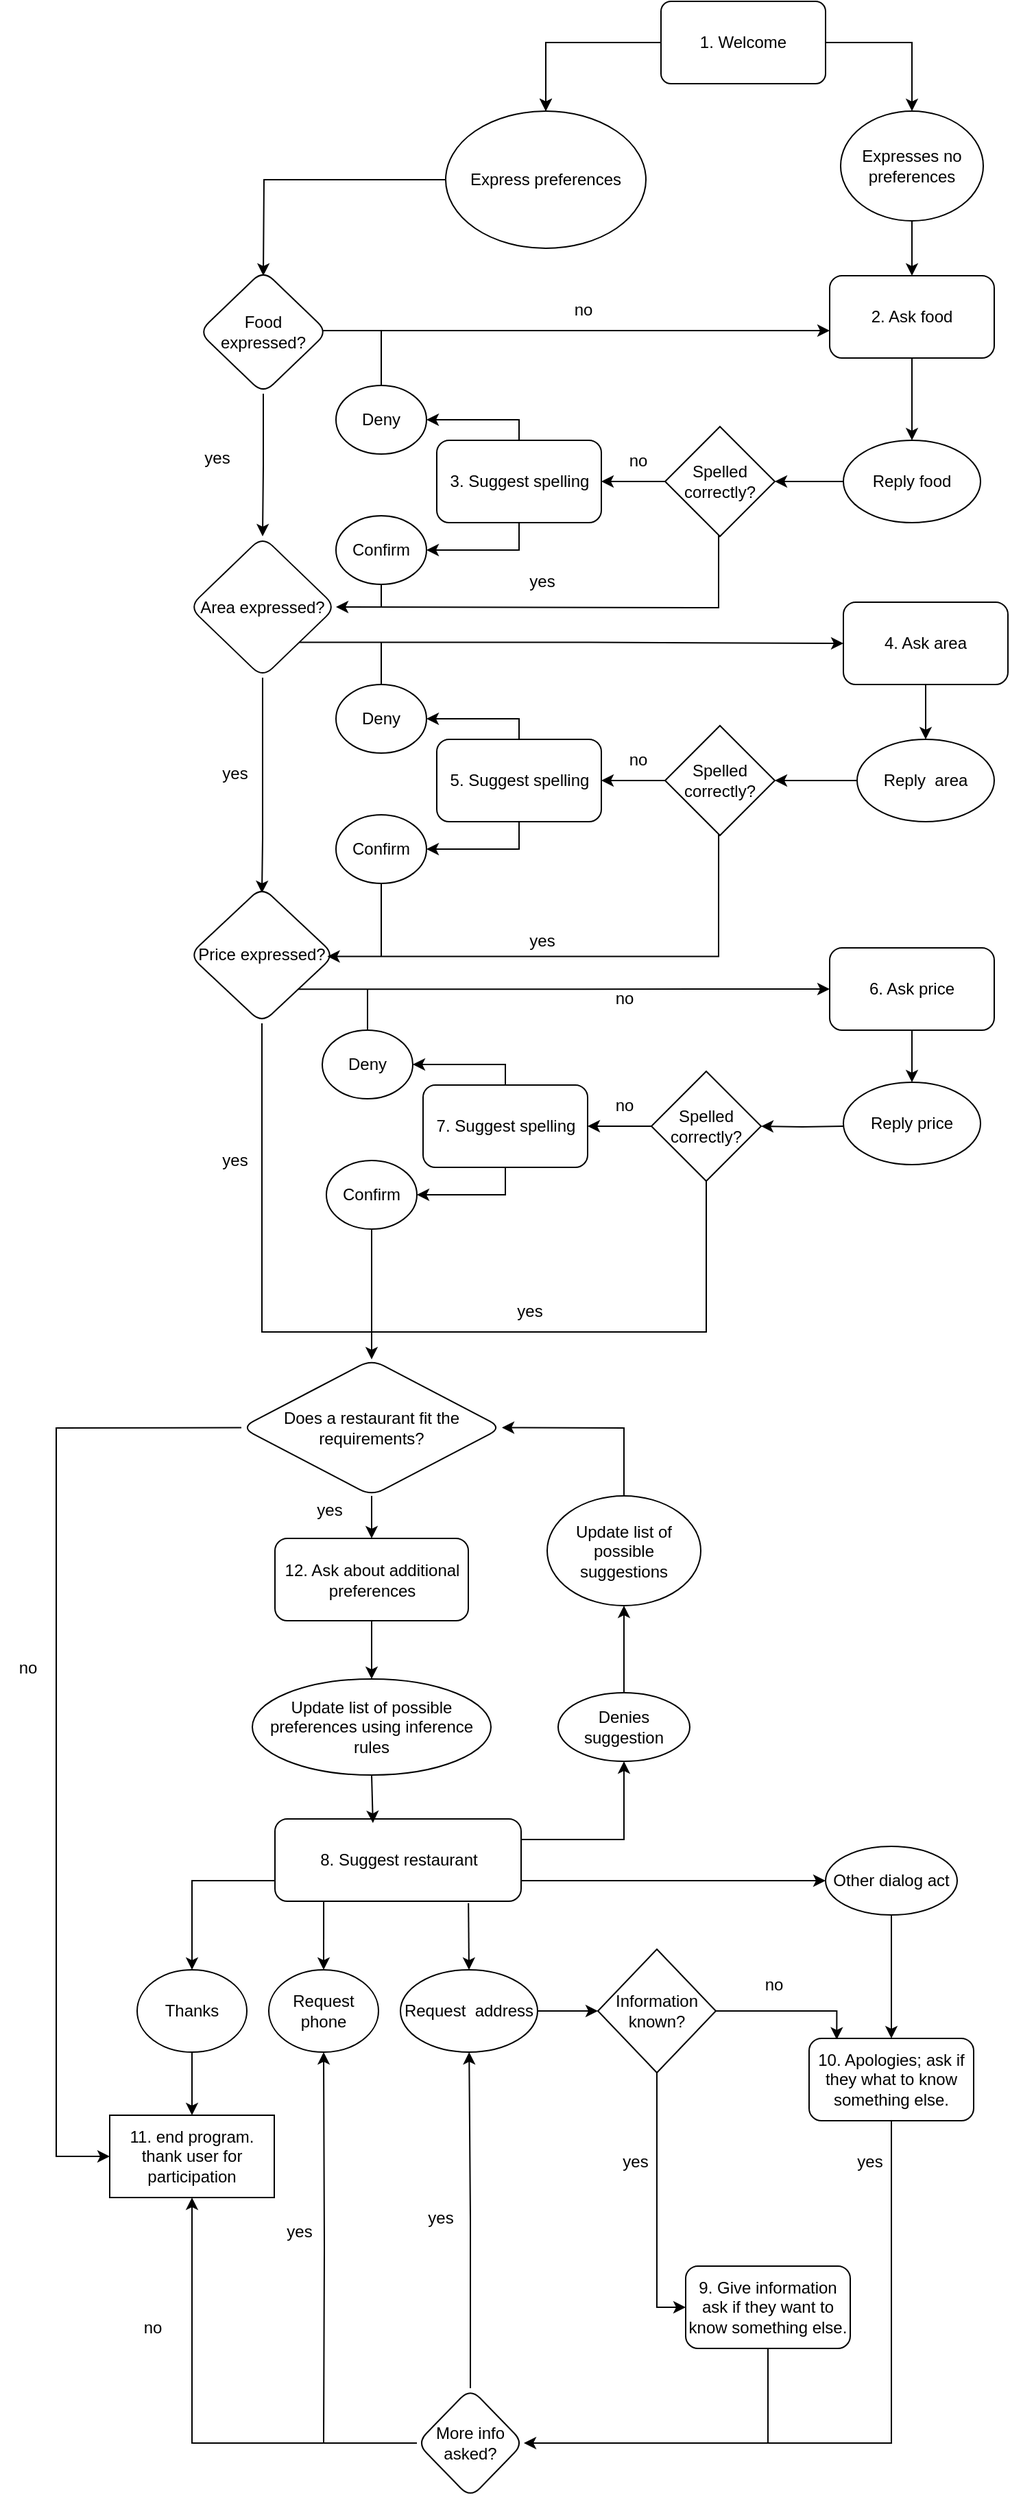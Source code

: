 <mxfile version="21.8.1" type="device">
  <diagram name="Pagina-1" id="opsYDkwGyhG0ZiY4xurV">
    <mxGraphModel dx="1969" dy="2089" grid="1" gridSize="10" guides="1" tooltips="1" connect="1" arrows="1" fold="1" page="1" pageScale="1" pageWidth="827" pageHeight="1169" math="0" shadow="0">
      <root>
        <mxCell id="0" />
        <mxCell id="1" parent="0" />
        <mxCell id="xywXRpfewnDEHFDwTRsP-21" value="" style="endArrow=none;html=1;rounded=0;exitX=0.5;exitY=1;exitDx=0;exitDy=0;" parent="1" edge="1">
          <mxGeometry width="50" height="50" relative="1" as="geometry">
            <mxPoint x="828" y="109" as="sourcePoint" />
            <mxPoint x="828" y="166" as="targetPoint" />
          </mxGeometry>
        </mxCell>
        <mxCell id="wEoxP2lr9VhXcSe8FNW--11" value="" style="edgeStyle=orthogonalEdgeStyle;rounded=0;orthogonalLoop=1;jettySize=auto;html=1;" parent="1" source="wEoxP2lr9VhXcSe8FNW--1" target="wEoxP2lr9VhXcSe8FNW--10" edge="1">
          <mxGeometry relative="1" as="geometry" />
        </mxCell>
        <mxCell id="wEoxP2lr9VhXcSe8FNW--21" value="" style="edgeStyle=orthogonalEdgeStyle;rounded=0;orthogonalLoop=1;jettySize=auto;html=1;" parent="1" source="wEoxP2lr9VhXcSe8FNW--1" target="wEoxP2lr9VhXcSe8FNW--10" edge="1">
          <mxGeometry relative="1" as="geometry" />
        </mxCell>
        <mxCell id="wEoxP2lr9VhXcSe8FNW--23" value="" style="edgeStyle=orthogonalEdgeStyle;rounded=0;orthogonalLoop=1;jettySize=auto;html=1;" parent="1" source="wEoxP2lr9VhXcSe8FNW--1" target="wEoxP2lr9VhXcSe8FNW--22" edge="1">
          <mxGeometry relative="1" as="geometry" />
        </mxCell>
        <mxCell id="wEoxP2lr9VhXcSe8FNW--1" value="1. Welcome" style="rounded=1;whiteSpace=wrap;html=1;arcSize=12;" parent="1" vertex="1">
          <mxGeometry x="1032" y="-530" width="120" height="60" as="geometry" />
        </mxCell>
        <mxCell id="wEoxP2lr9VhXcSe8FNW--20" value="" style="edgeStyle=orthogonalEdgeStyle;rounded=0;orthogonalLoop=1;jettySize=auto;html=1;" parent="1" source="wEoxP2lr9VhXcSe8FNW--10" edge="1">
          <mxGeometry relative="1" as="geometry">
            <mxPoint x="742" y="-330" as="targetPoint" />
          </mxGeometry>
        </mxCell>
        <mxCell id="wEoxP2lr9VhXcSe8FNW--10" value="&lt;div&gt;Express preferences&lt;/div&gt;" style="ellipse;whiteSpace=wrap;html=1;rounded=1;" parent="1" vertex="1">
          <mxGeometry x="875" y="-450" width="146" height="100" as="geometry" />
        </mxCell>
        <mxCell id="wEoxP2lr9VhXcSe8FNW--31" style="edgeStyle=orthogonalEdgeStyle;rounded=0;orthogonalLoop=1;jettySize=auto;html=1;exitX=0.956;exitY=0.516;exitDx=0;exitDy=0;exitPerimeter=0;" parent="1" source="wEoxP2lr9VhXcSe8FNW--19" target="wEoxP2lr9VhXcSe8FNW--29" edge="1">
          <mxGeometry relative="1" as="geometry">
            <Array as="points">
              <mxPoint x="785" y="-290" />
            </Array>
          </mxGeometry>
        </mxCell>
        <mxCell id="wEoxP2lr9VhXcSe8FNW--33" value="" style="edgeStyle=orthogonalEdgeStyle;rounded=0;orthogonalLoop=1;jettySize=auto;html=1;" parent="1" source="wEoxP2lr9VhXcSe8FNW--19" target="wEoxP2lr9VhXcSe8FNW--32" edge="1">
          <mxGeometry relative="1" as="geometry" />
        </mxCell>
        <mxCell id="wEoxP2lr9VhXcSe8FNW--19" value="Food expressed?" style="rhombus;whiteSpace=wrap;html=1;rounded=1;" parent="1" vertex="1">
          <mxGeometry x="695" y="-334" width="94" height="90" as="geometry" />
        </mxCell>
        <mxCell id="wEoxP2lr9VhXcSe8FNW--30" value="" style="edgeStyle=orthogonalEdgeStyle;rounded=0;orthogonalLoop=1;jettySize=auto;html=1;" parent="1" source="wEoxP2lr9VhXcSe8FNW--22" target="wEoxP2lr9VhXcSe8FNW--29" edge="1">
          <mxGeometry relative="1" as="geometry" />
        </mxCell>
        <mxCell id="wEoxP2lr9VhXcSe8FNW--22" value="Expresses no preferences" style="ellipse;whiteSpace=wrap;html=1;rounded=1;" parent="1" vertex="1">
          <mxGeometry x="1163" y="-450" width="104" height="80" as="geometry" />
        </mxCell>
        <mxCell id="wEoxP2lr9VhXcSe8FNW--26" value="no" style="text;html=1;align=center;verticalAlign=middle;resizable=0;points=[];autosize=1;strokeColor=none;fillColor=none;" parent="1" vertex="1">
          <mxGeometry x="955" y="-320" width="40" height="30" as="geometry" />
        </mxCell>
        <mxCell id="wEoxP2lr9VhXcSe8FNW--37" style="edgeStyle=orthogonalEdgeStyle;rounded=0;orthogonalLoop=1;jettySize=auto;html=1;entryX=0.5;entryY=0;entryDx=0;entryDy=0;" parent="1" source="wEoxP2lr9VhXcSe8FNW--29" target="wEoxP2lr9VhXcSe8FNW--48" edge="1">
          <mxGeometry relative="1" as="geometry" />
        </mxCell>
        <mxCell id="wEoxP2lr9VhXcSe8FNW--29" value="2. Ask food" style="whiteSpace=wrap;html=1;rounded=1;" parent="1" vertex="1">
          <mxGeometry x="1155" y="-330" width="120" height="60" as="geometry" />
        </mxCell>
        <mxCell id="wEoxP2lr9VhXcSe8FNW--32" value="Area expressed?" style="rhombus;whiteSpace=wrap;html=1;rounded=1;" parent="1" vertex="1">
          <mxGeometry x="688" y="-140" width="107" height="103" as="geometry" />
        </mxCell>
        <mxCell id="wEoxP2lr9VhXcSe8FNW--46" value="no" style="text;html=1;align=center;verticalAlign=middle;resizable=0;points=[];autosize=1;strokeColor=none;fillColor=none;" parent="1" vertex="1">
          <mxGeometry x="995" y="-210" width="40" height="30" as="geometry" />
        </mxCell>
        <mxCell id="wEoxP2lr9VhXcSe8FNW--63" style="edgeStyle=orthogonalEdgeStyle;rounded=0;orthogonalLoop=1;jettySize=auto;html=1;exitX=0;exitY=0.5;exitDx=0;exitDy=0;entryX=1;entryY=0.5;entryDx=0;entryDy=0;" parent="1" source="wEoxP2lr9VhXcSe8FNW--48" target="wEoxP2lr9VhXcSe8FNW--53" edge="1">
          <mxGeometry relative="1" as="geometry" />
        </mxCell>
        <mxCell id="wEoxP2lr9VhXcSe8FNW--48" value="Reply food" style="ellipse;whiteSpace=wrap;html=1;" parent="1" vertex="1">
          <mxGeometry x="1165" y="-210" width="100" height="60" as="geometry" />
        </mxCell>
        <mxCell id="wEoxP2lr9VhXcSe8FNW--65" style="edgeStyle=orthogonalEdgeStyle;rounded=0;orthogonalLoop=1;jettySize=auto;html=1;exitX=0;exitY=0.5;exitDx=0;exitDy=0;entryX=1;entryY=0.5;entryDx=0;entryDy=0;" parent="1" source="wEoxP2lr9VhXcSe8FNW--53" target="wEoxP2lr9VhXcSe8FNW--57" edge="1">
          <mxGeometry relative="1" as="geometry" />
        </mxCell>
        <mxCell id="wEoxP2lr9VhXcSe8FNW--71" style="edgeStyle=orthogonalEdgeStyle;rounded=0;orthogonalLoop=1;jettySize=auto;html=1;entryX=1;entryY=0.5;entryDx=0;entryDy=0;exitX=0.488;exitY=0.939;exitDx=0;exitDy=0;exitPerimeter=0;" parent="1" source="wEoxP2lr9VhXcSe8FNW--53" target="wEoxP2lr9VhXcSe8FNW--32" edge="1">
          <mxGeometry relative="1" as="geometry">
            <Array as="points">
              <mxPoint x="1074" y="-88" />
              <mxPoint x="1055" y="-88" />
            </Array>
          </mxGeometry>
        </mxCell>
        <mxCell id="wEoxP2lr9VhXcSe8FNW--53" value="Spelled correctly?" style="rhombus;whiteSpace=wrap;html=1;" parent="1" vertex="1">
          <mxGeometry x="1035" y="-220" width="80" height="80" as="geometry" />
        </mxCell>
        <mxCell id="wEoxP2lr9VhXcSe8FNW--57" value="3. Suggest spelling" style="rounded=1;whiteSpace=wrap;html=1;" parent="1" vertex="1">
          <mxGeometry x="868.5" y="-210" width="120" height="60" as="geometry" />
        </mxCell>
        <mxCell id="wEoxP2lr9VhXcSe8FNW--59" value="Confirm" style="ellipse;whiteSpace=wrap;html=1;" parent="1" vertex="1">
          <mxGeometry x="795" y="-155" width="66" height="50" as="geometry" />
        </mxCell>
        <mxCell id="wEoxP2lr9VhXcSe8FNW--60" value="Deny" style="ellipse;whiteSpace=wrap;html=1;" parent="1" vertex="1">
          <mxGeometry x="795" y="-250" width="66" height="50" as="geometry" />
        </mxCell>
        <mxCell id="wEoxP2lr9VhXcSe8FNW--72" value="yes" style="text;html=1;align=center;verticalAlign=middle;resizable=0;points=[];autosize=1;strokeColor=none;fillColor=none;" parent="1" vertex="1">
          <mxGeometry x="925" y="-122" width="40" height="30" as="geometry" />
        </mxCell>
        <mxCell id="wEoxP2lr9VhXcSe8FNW--75" style="edgeStyle=orthogonalEdgeStyle;rounded=0;orthogonalLoop=1;jettySize=auto;html=1;exitX=1;exitY=1;exitDx=0;exitDy=0;" parent="1" source="wEoxP2lr9VhXcSe8FNW--32" target="wEoxP2lr9VhXcSe8FNW--80" edge="1">
          <mxGeometry relative="1" as="geometry">
            <mxPoint x="825" y="-62" as="sourcePoint" />
          </mxGeometry>
        </mxCell>
        <mxCell id="wEoxP2lr9VhXcSe8FNW--76" value="" style="edgeStyle=orthogonalEdgeStyle;rounded=0;orthogonalLoop=1;jettySize=auto;html=1;exitX=0.5;exitY=1;exitDx=0;exitDy=0;" parent="1" source="wEoxP2lr9VhXcSe8FNW--32" edge="1">
          <mxGeometry relative="1" as="geometry">
            <mxPoint x="741" y="120" as="targetPoint" />
            <mxPoint x="785.067" y="-22.067" as="sourcePoint" />
            <Array as="points">
              <mxPoint x="741" y="80" />
              <mxPoint x="741" y="120" />
            </Array>
          </mxGeometry>
        </mxCell>
        <mxCell id="xywXRpfewnDEHFDwTRsP-23" style="edgeStyle=orthogonalEdgeStyle;rounded=0;orthogonalLoop=1;jettySize=auto;html=1;exitX=0.5;exitY=1;exitDx=0;exitDy=0;entryX=0.5;entryY=0;entryDx=0;entryDy=0;" parent="1" source="wEoxP2lr9VhXcSe8FNW--80" target="xywXRpfewnDEHFDwTRsP-11" edge="1">
          <mxGeometry relative="1" as="geometry" />
        </mxCell>
        <mxCell id="wEoxP2lr9VhXcSe8FNW--80" value="4. Ask area" style="whiteSpace=wrap;html=1;rounded=1;" parent="1" vertex="1">
          <mxGeometry x="1165" y="-92" width="120" height="60" as="geometry" />
        </mxCell>
        <mxCell id="wEoxP2lr9VhXcSe8FNW--94" value="yes" style="text;html=1;align=center;verticalAlign=middle;resizable=0;points=[];autosize=1;strokeColor=none;fillColor=none;" parent="1" vertex="1">
          <mxGeometry x="925" y="140" width="40" height="30" as="geometry" />
        </mxCell>
        <mxCell id="wEoxP2lr9VhXcSe8FNW--135" style="edgeStyle=orthogonalEdgeStyle;rounded=0;orthogonalLoop=1;jettySize=auto;html=1;exitX=1;exitY=1;exitDx=0;exitDy=0;" parent="1" source="wEoxP2lr9VhXcSe8FNW--117" target="wEoxP2lr9VhXcSe8FNW--120" edge="1">
          <mxGeometry relative="1" as="geometry" />
        </mxCell>
        <mxCell id="wEoxP2lr9VhXcSe8FNW--117" value="Price expressed?" style="rhombus;whiteSpace=wrap;html=1;rounded=1;" parent="1" vertex="1">
          <mxGeometry x="688" y="115.5" width="106" height="99.5" as="geometry" />
        </mxCell>
        <mxCell id="wEoxP2lr9VhXcSe8FNW--119" style="edgeStyle=orthogonalEdgeStyle;rounded=0;orthogonalLoop=1;jettySize=auto;html=1;entryX=0.5;entryY=0;entryDx=0;entryDy=0;" parent="1" source="wEoxP2lr9VhXcSe8FNW--120" target="wEoxP2lr9VhXcSe8FNW--123" edge="1">
          <mxGeometry relative="1" as="geometry" />
        </mxCell>
        <mxCell id="wEoxP2lr9VhXcSe8FNW--120" value="6. Ask price" style="whiteSpace=wrap;html=1;rounded=1;" parent="1" vertex="1">
          <mxGeometry x="1155" y="160" width="120" height="60" as="geometry" />
        </mxCell>
        <mxCell id="wEoxP2lr9VhXcSe8FNW--123" value="Reply price" style="ellipse;whiteSpace=wrap;html=1;" parent="1" vertex="1">
          <mxGeometry x="1165" y="258" width="100" height="60" as="geometry" />
        </mxCell>
        <mxCell id="wEoxP2lr9VhXcSe8FNW--136" value="no" style="text;html=1;align=center;verticalAlign=middle;resizable=0;points=[];autosize=1;strokeColor=none;fillColor=none;" parent="1" vertex="1">
          <mxGeometry x="985" y="182" width="40" height="30" as="geometry" />
        </mxCell>
        <mxCell id="wEoxP2lr9VhXcSe8FNW--138" value="yes" style="text;html=1;align=center;verticalAlign=middle;resizable=0;points=[];autosize=1;strokeColor=none;fillColor=none;" parent="1" vertex="1">
          <mxGeometry x="688" y="-212" width="40" height="30" as="geometry" />
        </mxCell>
        <mxCell id="wEoxP2lr9VhXcSe8FNW--139" value="yes" style="text;html=1;align=center;verticalAlign=middle;resizable=0;points=[];autosize=1;strokeColor=none;fillColor=none;" parent="1" vertex="1">
          <mxGeometry x="701" y="18" width="40" height="30" as="geometry" />
        </mxCell>
        <mxCell id="wEoxP2lr9VhXcSe8FNW--140" value="yes" style="text;html=1;align=center;verticalAlign=middle;resizable=0;points=[];autosize=1;strokeColor=none;fillColor=none;" parent="1" vertex="1">
          <mxGeometry x="701" y="300" width="40" height="30" as="geometry" />
        </mxCell>
        <mxCell id="wEoxP2lr9VhXcSe8FNW--144" style="edgeStyle=orthogonalEdgeStyle;rounded=0;orthogonalLoop=1;jettySize=auto;html=1;entryX=0.5;entryY=0;entryDx=0;entryDy=0;exitX=0;exitY=0.75;exitDx=0;exitDy=0;" parent="1" source="wEoxP2lr9VhXcSe8FNW--141" target="wEoxP2lr9VhXcSe8FNW--142" edge="1">
          <mxGeometry relative="1" as="geometry">
            <mxPoint x="756" y="840" as="sourcePoint" />
          </mxGeometry>
        </mxCell>
        <mxCell id="wEoxP2lr9VhXcSe8FNW--141" value="8. Suggest restaurant" style="rounded=1;whiteSpace=wrap;html=1;" parent="1" vertex="1">
          <mxGeometry x="750.5" y="795" width="179.5" height="60" as="geometry" />
        </mxCell>
        <mxCell id="wEoxP2lr9VhXcSe8FNW--148" value="" style="edgeStyle=orthogonalEdgeStyle;rounded=0;orthogonalLoop=1;jettySize=auto;html=1;" parent="1" source="wEoxP2lr9VhXcSe8FNW--142" target="wEoxP2lr9VhXcSe8FNW--147" edge="1">
          <mxGeometry relative="1" as="geometry" />
        </mxCell>
        <mxCell id="wEoxP2lr9VhXcSe8FNW--142" value="&lt;div&gt;Thanks&lt;/div&gt;" style="ellipse;whiteSpace=wrap;html=1;" parent="1" vertex="1">
          <mxGeometry x="650" y="905" width="80" height="60" as="geometry" />
        </mxCell>
        <mxCell id="wEoxP2lr9VhXcSe8FNW--143" value="Request&amp;nbsp; address" style="ellipse;whiteSpace=wrap;html=1;" parent="1" vertex="1">
          <mxGeometry x="842" y="905" width="100" height="60" as="geometry" />
        </mxCell>
        <mxCell id="wEoxP2lr9VhXcSe8FNW--147" value="11. end program. thank user for participation" style="whiteSpace=wrap;html=1;" parent="1" vertex="1">
          <mxGeometry x="630" y="1011" width="120" height="60" as="geometry" />
        </mxCell>
        <mxCell id="wEoxP2lr9VhXcSe8FNW--150" value="Request phone" style="ellipse;whiteSpace=wrap;html=1;" parent="1" vertex="1">
          <mxGeometry x="746" y="905" width="80" height="60" as="geometry" />
        </mxCell>
        <mxCell id="wEoxP2lr9VhXcSe8FNW--168" style="edgeStyle=orthogonalEdgeStyle;rounded=0;orthogonalLoop=1;jettySize=auto;html=1;entryX=0.5;entryY=0;entryDx=0;entryDy=0;exitX=0.5;exitY=1;exitDx=0;exitDy=0;" parent="1" source="wEoxP2lr9VhXcSe8FNW--152" target="wEoxP2lr9VhXcSe8FNW--167" edge="1">
          <mxGeometry relative="1" as="geometry">
            <Array as="points">
              <mxPoint x="1200" y="870" />
            </Array>
          </mxGeometry>
        </mxCell>
        <mxCell id="wEoxP2lr9VhXcSe8FNW--152" value="Other dialog act" style="ellipse;whiteSpace=wrap;html=1;" parent="1" vertex="1">
          <mxGeometry x="1152" y="815" width="96" height="50" as="geometry" />
        </mxCell>
        <mxCell id="wEoxP2lr9VhXcSe8FNW--164" value="" style="edgeStyle=orthogonalEdgeStyle;rounded=0;orthogonalLoop=1;jettySize=auto;html=1;entryX=0.168;entryY=0.014;entryDx=0;entryDy=0;entryPerimeter=0;" parent="1" source="wEoxP2lr9VhXcSe8FNW--159" target="wEoxP2lr9VhXcSe8FNW--167" edge="1">
          <mxGeometry relative="1" as="geometry">
            <mxPoint x="1086" y="1020" as="targetPoint" />
          </mxGeometry>
        </mxCell>
        <mxCell id="wEoxP2lr9VhXcSe8FNW--166" style="edgeStyle=orthogonalEdgeStyle;rounded=0;orthogonalLoop=1;jettySize=auto;html=1;entryX=0;entryY=0.5;entryDx=0;entryDy=0;exitX=0.5;exitY=1;exitDx=0;exitDy=0;" parent="1" source="wEoxP2lr9VhXcSe8FNW--159" target="wEoxP2lr9VhXcSe8FNW--169" edge="1">
          <mxGeometry relative="1" as="geometry">
            <mxPoint x="1186" y="891" as="targetPoint" />
          </mxGeometry>
        </mxCell>
        <mxCell id="wEoxP2lr9VhXcSe8FNW--159" value="Information known?" style="rhombus;whiteSpace=wrap;html=1;" parent="1" vertex="1">
          <mxGeometry x="986" y="890" width="86" height="90" as="geometry" />
        </mxCell>
        <mxCell id="wEoxP2lr9VhXcSe8FNW--162" value="yes" style="text;html=1;align=center;verticalAlign=middle;resizable=0;points=[];autosize=1;strokeColor=none;fillColor=none;" parent="1" vertex="1">
          <mxGeometry x="1163.5" y="1030" width="40" height="30" as="geometry" />
        </mxCell>
        <mxCell id="wEoxP2lr9VhXcSe8FNW--165" value="no" style="text;html=1;align=center;verticalAlign=middle;resizable=0;points=[];autosize=1;strokeColor=none;fillColor=none;" parent="1" vertex="1">
          <mxGeometry x="1093.5" y="901" width="40" height="30" as="geometry" />
        </mxCell>
        <mxCell id="wEoxP2lr9VhXcSe8FNW--167" value="10. Apologies; ask if they what to know something else." style="rounded=1;whiteSpace=wrap;html=1;" parent="1" vertex="1">
          <mxGeometry x="1140" y="955" width="120" height="60" as="geometry" />
        </mxCell>
        <mxCell id="wEoxP2lr9VhXcSe8FNW--169" value="9. Give information&lt;br&gt;ask if they want to know something else." style="rounded=1;whiteSpace=wrap;html=1;" parent="1" vertex="1">
          <mxGeometry x="1050" y="1121" width="120" height="60" as="geometry" />
        </mxCell>
        <mxCell id="wEoxP2lr9VhXcSe8FNW--173" style="edgeStyle=orthogonalEdgeStyle;rounded=0;orthogonalLoop=1;jettySize=auto;html=1;entryX=0.5;entryY=1;entryDx=0;entryDy=0;" parent="1" target="wEoxP2lr9VhXcSe8FNW--150" edge="1">
          <mxGeometry relative="1" as="geometry">
            <mxPoint x="786" y="1250" as="sourcePoint" />
          </mxGeometry>
        </mxCell>
        <mxCell id="wEoxP2lr9VhXcSe8FNW--174" style="edgeStyle=orthogonalEdgeStyle;rounded=0;orthogonalLoop=1;jettySize=auto;html=1;entryX=0.681;entryY=0.984;entryDx=0;entryDy=0;entryPerimeter=0;exitX=0.5;exitY=0;exitDx=0;exitDy=0;" parent="1" source="wEoxP2lr9VhXcSe8FNW--171" edge="1">
          <mxGeometry relative="1" as="geometry">
            <mxPoint x="930" y="1210" as="sourcePoint" />
            <mxPoint x="892.1" y="965" as="targetPoint" />
          </mxGeometry>
        </mxCell>
        <mxCell id="wEoxP2lr9VhXcSe8FNW--177" style="edgeStyle=orthogonalEdgeStyle;rounded=0;orthogonalLoop=1;jettySize=auto;html=1;entryX=0.5;entryY=1;entryDx=0;entryDy=0;exitX=0;exitY=0.5;exitDx=0;exitDy=0;" parent="1" target="wEoxP2lr9VhXcSe8FNW--147" edge="1" source="wEoxP2lr9VhXcSe8FNW--171">
          <mxGeometry relative="1" as="geometry">
            <mxPoint x="873.042" y="1250.043" as="sourcePoint" />
          </mxGeometry>
        </mxCell>
        <mxCell id="wEoxP2lr9VhXcSe8FNW--171" value="More info asked?" style="rhombus;whiteSpace=wrap;html=1;rounded=1;" parent="1" vertex="1">
          <mxGeometry x="854" y="1210" width="78" height="80" as="geometry" />
        </mxCell>
        <mxCell id="wEoxP2lr9VhXcSe8FNW--175" value="yes" style="text;html=1;align=center;verticalAlign=middle;resizable=0;points=[];autosize=1;strokeColor=none;fillColor=none;" parent="1" vertex="1">
          <mxGeometry x="993" y="1030" width="40" height="30" as="geometry" />
        </mxCell>
        <mxCell id="wEoxP2lr9VhXcSe8FNW--176" value="yes" style="text;html=1;align=center;verticalAlign=middle;resizable=0;points=[];autosize=1;strokeColor=none;fillColor=none;" parent="1" vertex="1">
          <mxGeometry x="748" y="1081" width="40" height="30" as="geometry" />
        </mxCell>
        <mxCell id="wEoxP2lr9VhXcSe8FNW--178" value="no" style="text;html=1;align=center;verticalAlign=middle;resizable=0;points=[];autosize=1;strokeColor=none;fillColor=none;" parent="1" vertex="1">
          <mxGeometry x="641" y="1151" width="40" height="30" as="geometry" />
        </mxCell>
        <mxCell id="xywXRpfewnDEHFDwTRsP-3" value="" style="endArrow=classic;html=1;rounded=0;exitX=0.5;exitY=1;exitDx=0;exitDy=0;entryX=1;entryY=0.5;entryDx=0;entryDy=0;" parent="1" source="wEoxP2lr9VhXcSe8FNW--57" target="wEoxP2lr9VhXcSe8FNW--59" edge="1">
          <mxGeometry width="50" height="50" relative="1" as="geometry">
            <mxPoint x="934.5" y="-100" as="sourcePoint" />
            <mxPoint x="984.5" y="-150" as="targetPoint" />
            <Array as="points">
              <mxPoint x="928.5" y="-130" />
            </Array>
          </mxGeometry>
        </mxCell>
        <mxCell id="xywXRpfewnDEHFDwTRsP-5" value="" style="endArrow=classic;html=1;rounded=0;exitX=0.5;exitY=0;exitDx=0;exitDy=0;entryX=1;entryY=0.5;entryDx=0;entryDy=0;" parent="1" source="wEoxP2lr9VhXcSe8FNW--57" target="wEoxP2lr9VhXcSe8FNW--60" edge="1">
          <mxGeometry width="50" height="50" relative="1" as="geometry">
            <mxPoint x="934.5" y="-100" as="sourcePoint" />
            <mxPoint x="984.5" y="-150" as="targetPoint" />
            <Array as="points">
              <mxPoint x="928.5" y="-225" />
            </Array>
          </mxGeometry>
        </mxCell>
        <mxCell id="xywXRpfewnDEHFDwTRsP-6" value="" style="endArrow=none;html=1;rounded=0;exitX=0.5;exitY=1;exitDx=0;exitDy=0;" parent="1" source="wEoxP2lr9VhXcSe8FNW--59" edge="1">
          <mxGeometry width="50" height="50" relative="1" as="geometry">
            <mxPoint x="825" y="-104" as="sourcePoint" />
            <mxPoint x="828" y="-89" as="targetPoint" />
          </mxGeometry>
        </mxCell>
        <mxCell id="xywXRpfewnDEHFDwTRsP-7" value="" style="endArrow=none;html=1;rounded=0;exitX=0.5;exitY=0;exitDx=0;exitDy=0;" parent="1" source="wEoxP2lr9VhXcSe8FNW--60" edge="1">
          <mxGeometry width="50" height="50" relative="1" as="geometry">
            <mxPoint x="921" y="-130" as="sourcePoint" />
            <mxPoint x="828" y="-290" as="targetPoint" />
          </mxGeometry>
        </mxCell>
        <mxCell id="xywXRpfewnDEHFDwTRsP-9" value="no" style="text;html=1;align=center;verticalAlign=middle;resizable=0;points=[];autosize=1;strokeColor=none;fillColor=none;" parent="1" vertex="1">
          <mxGeometry x="995" y="8" width="40" height="30" as="geometry" />
        </mxCell>
        <mxCell id="xywXRpfewnDEHFDwTRsP-10" style="edgeStyle=orthogonalEdgeStyle;rounded=0;orthogonalLoop=1;jettySize=auto;html=1;exitX=0;exitY=0.5;exitDx=0;exitDy=0;entryX=1;entryY=0.5;entryDx=0;entryDy=0;" parent="1" source="xywXRpfewnDEHFDwTRsP-11" target="xywXRpfewnDEHFDwTRsP-14" edge="1">
          <mxGeometry relative="1" as="geometry" />
        </mxCell>
        <mxCell id="xywXRpfewnDEHFDwTRsP-11" value="Reply&amp;nbsp; area" style="ellipse;whiteSpace=wrap;html=1;" parent="1" vertex="1">
          <mxGeometry x="1175" y="8" width="100" height="60" as="geometry" />
        </mxCell>
        <mxCell id="xywXRpfewnDEHFDwTRsP-12" style="edgeStyle=orthogonalEdgeStyle;rounded=0;orthogonalLoop=1;jettySize=auto;html=1;exitX=0;exitY=0.5;exitDx=0;exitDy=0;entryX=1;entryY=0.5;entryDx=0;entryDy=0;" parent="1" source="xywXRpfewnDEHFDwTRsP-14" target="xywXRpfewnDEHFDwTRsP-15" edge="1">
          <mxGeometry relative="1" as="geometry" />
        </mxCell>
        <mxCell id="xywXRpfewnDEHFDwTRsP-13" style="edgeStyle=orthogonalEdgeStyle;rounded=0;orthogonalLoop=1;jettySize=auto;html=1;entryX=0.951;entryY=0.51;entryDx=0;entryDy=0;exitX=0.488;exitY=0.939;exitDx=0;exitDy=0;exitPerimeter=0;entryPerimeter=0;" parent="1" source="xywXRpfewnDEHFDwTRsP-14" target="wEoxP2lr9VhXcSe8FNW--117" edge="1">
          <mxGeometry relative="1" as="geometry">
            <Array as="points">
              <mxPoint x="1074" y="166" />
            </Array>
            <mxPoint x="795" y="130" as="targetPoint" />
          </mxGeometry>
        </mxCell>
        <mxCell id="xywXRpfewnDEHFDwTRsP-14" value="Spelled correctly?" style="rhombus;whiteSpace=wrap;html=1;" parent="1" vertex="1">
          <mxGeometry x="1035" y="-2" width="80" height="80" as="geometry" />
        </mxCell>
        <mxCell id="xywXRpfewnDEHFDwTRsP-15" value="5. Suggest spelling" style="rounded=1;whiteSpace=wrap;html=1;" parent="1" vertex="1">
          <mxGeometry x="868.5" y="8" width="120" height="60" as="geometry" />
        </mxCell>
        <mxCell id="xywXRpfewnDEHFDwTRsP-17" value="Deny" style="ellipse;whiteSpace=wrap;html=1;" parent="1" vertex="1">
          <mxGeometry x="795" y="-32" width="66" height="50" as="geometry" />
        </mxCell>
        <mxCell id="xywXRpfewnDEHFDwTRsP-16" value="Confirm" style="ellipse;whiteSpace=wrap;html=1;" parent="1" vertex="1">
          <mxGeometry x="795" y="63" width="66" height="50" as="geometry" />
        </mxCell>
        <mxCell id="xywXRpfewnDEHFDwTRsP-19" value="" style="endArrow=classic;html=1;rounded=0;exitX=0.5;exitY=1;exitDx=0;exitDy=0;entryX=1;entryY=0.5;entryDx=0;entryDy=0;" parent="1" source="xywXRpfewnDEHFDwTRsP-15" target="xywXRpfewnDEHFDwTRsP-16" edge="1">
          <mxGeometry width="50" height="50" relative="1" as="geometry">
            <mxPoint x="934.5" y="118" as="sourcePoint" />
            <mxPoint x="984.5" y="68" as="targetPoint" />
            <Array as="points">
              <mxPoint x="928.5" y="88" />
            </Array>
          </mxGeometry>
        </mxCell>
        <mxCell id="xywXRpfewnDEHFDwTRsP-20" value="" style="endArrow=classic;html=1;rounded=0;exitX=0.5;exitY=0;exitDx=0;exitDy=0;entryX=1;entryY=0.5;entryDx=0;entryDy=0;" parent="1" source="xywXRpfewnDEHFDwTRsP-15" target="xywXRpfewnDEHFDwTRsP-17" edge="1">
          <mxGeometry width="50" height="50" relative="1" as="geometry">
            <mxPoint x="934.5" y="118" as="sourcePoint" />
            <mxPoint x="984.5" y="68" as="targetPoint" />
            <Array as="points">
              <mxPoint x="928.5" y="-7" />
            </Array>
          </mxGeometry>
        </mxCell>
        <mxCell id="xywXRpfewnDEHFDwTRsP-35" value="" style="endArrow=none;html=1;rounded=0;exitX=0.5;exitY=0;exitDx=0;exitDy=0;" parent="1" source="xywXRpfewnDEHFDwTRsP-17" edge="1">
          <mxGeometry width="50" height="50" relative="1" as="geometry">
            <mxPoint x="828" y="-35" as="sourcePoint" />
            <mxPoint x="828" y="-63" as="targetPoint" />
          </mxGeometry>
        </mxCell>
        <mxCell id="xywXRpfewnDEHFDwTRsP-43" value="no" style="text;html=1;align=center;verticalAlign=middle;resizable=0;points=[];autosize=1;strokeColor=none;fillColor=none;" parent="1" vertex="1">
          <mxGeometry x="985" y="260" width="40" height="30" as="geometry" />
        </mxCell>
        <mxCell id="xywXRpfewnDEHFDwTRsP-44" style="edgeStyle=orthogonalEdgeStyle;rounded=0;orthogonalLoop=1;jettySize=auto;html=1;exitX=0;exitY=0.5;exitDx=0;exitDy=0;entryX=1;entryY=0.5;entryDx=0;entryDy=0;" parent="1" target="xywXRpfewnDEHFDwTRsP-46" edge="1">
          <mxGeometry relative="1" as="geometry">
            <mxPoint x="1165" y="290" as="sourcePoint" />
          </mxGeometry>
        </mxCell>
        <mxCell id="xywXRpfewnDEHFDwTRsP-45" style="edgeStyle=orthogonalEdgeStyle;rounded=0;orthogonalLoop=1;jettySize=auto;html=1;exitX=0;exitY=0.5;exitDx=0;exitDy=0;entryX=1;entryY=0.5;entryDx=0;entryDy=0;" parent="1" source="xywXRpfewnDEHFDwTRsP-46" target="xywXRpfewnDEHFDwTRsP-47" edge="1">
          <mxGeometry relative="1" as="geometry" />
        </mxCell>
        <mxCell id="xywXRpfewnDEHFDwTRsP-46" value="Spelled correctly?" style="rhombus;whiteSpace=wrap;html=1;" parent="1" vertex="1">
          <mxGeometry x="1025" y="250" width="80" height="80" as="geometry" />
        </mxCell>
        <mxCell id="xywXRpfewnDEHFDwTRsP-47" value="7. Suggest spelling" style="rounded=1;whiteSpace=wrap;html=1;" parent="1" vertex="1">
          <mxGeometry x="858.5" y="260" width="120" height="60" as="geometry" />
        </mxCell>
        <mxCell id="xywXRpfewnDEHFDwTRsP-48" value="Deny" style="ellipse;whiteSpace=wrap;html=1;" parent="1" vertex="1">
          <mxGeometry x="785" y="220" width="66" height="50" as="geometry" />
        </mxCell>
        <mxCell id="xywXRpfewnDEHFDwTRsP-49" value="Confirm" style="ellipse;whiteSpace=wrap;html=1;" parent="1" vertex="1">
          <mxGeometry x="788" y="315" width="66" height="50" as="geometry" />
        </mxCell>
        <mxCell id="xywXRpfewnDEHFDwTRsP-50" value="" style="endArrow=classic;html=1;rounded=0;exitX=0.5;exitY=1;exitDx=0;exitDy=0;entryX=1;entryY=0.5;entryDx=0;entryDy=0;" parent="1" source="xywXRpfewnDEHFDwTRsP-47" target="xywXRpfewnDEHFDwTRsP-49" edge="1">
          <mxGeometry width="50" height="50" relative="1" as="geometry">
            <mxPoint x="924.5" y="370" as="sourcePoint" />
            <mxPoint x="974.5" y="320" as="targetPoint" />
            <Array as="points">
              <mxPoint x="918.5" y="340" />
            </Array>
          </mxGeometry>
        </mxCell>
        <mxCell id="xywXRpfewnDEHFDwTRsP-51" value="" style="endArrow=classic;html=1;rounded=0;exitX=0.5;exitY=0;exitDx=0;exitDy=0;entryX=1;entryY=0.5;entryDx=0;entryDy=0;" parent="1" source="xywXRpfewnDEHFDwTRsP-47" target="xywXRpfewnDEHFDwTRsP-48" edge="1">
          <mxGeometry width="50" height="50" relative="1" as="geometry">
            <mxPoint x="924.5" y="370" as="sourcePoint" />
            <mxPoint x="974.5" y="320" as="targetPoint" />
            <Array as="points">
              <mxPoint x="918.5" y="245" />
            </Array>
          </mxGeometry>
        </mxCell>
        <mxCell id="xywXRpfewnDEHFDwTRsP-53" value="" style="endArrow=classic;html=1;rounded=0;exitX=1;exitY=0.75;exitDx=0;exitDy=0;entryX=0;entryY=0.5;entryDx=0;entryDy=0;" parent="1" source="wEoxP2lr9VhXcSe8FNW--141" target="wEoxP2lr9VhXcSe8FNW--152" edge="1">
          <mxGeometry width="50" height="50" relative="1" as="geometry">
            <mxPoint x="1486" y="890" as="sourcePoint" />
            <mxPoint x="1536" y="840" as="targetPoint" />
          </mxGeometry>
        </mxCell>
        <mxCell id="xywXRpfewnDEHFDwTRsP-54" value="" style="endArrow=classic;html=1;rounded=0;entryX=0.5;entryY=0;entryDx=0;entryDy=0;exitX=0.198;exitY=1.006;exitDx=0;exitDy=0;exitPerimeter=0;" parent="1" source="wEoxP2lr9VhXcSe8FNW--141" target="wEoxP2lr9VhXcSe8FNW--150" edge="1">
          <mxGeometry width="50" height="50" relative="1" as="geometry">
            <mxPoint x="780" y="860" as="sourcePoint" />
            <mxPoint x="790" y="910" as="targetPoint" />
          </mxGeometry>
        </mxCell>
        <mxCell id="xywXRpfewnDEHFDwTRsP-55" value="" style="endArrow=classic;html=1;rounded=0;exitX=1;exitY=0.5;exitDx=0;exitDy=0;entryX=0;entryY=0.5;entryDx=0;entryDy=0;" parent="1" source="wEoxP2lr9VhXcSe8FNW--143" target="wEoxP2lr9VhXcSe8FNW--159" edge="1">
          <mxGeometry width="50" height="50" relative="1" as="geometry">
            <mxPoint x="929.355" y="953.787" as="sourcePoint" />
            <mxPoint x="1018" y="934" as="targetPoint" />
            <Array as="points" />
          </mxGeometry>
        </mxCell>
        <mxCell id="xywXRpfewnDEHFDwTRsP-56" value="" style="endArrow=classic;html=1;rounded=0;exitX=0.5;exitY=1;exitDx=0;exitDy=0;entryX=1;entryY=0.5;entryDx=0;entryDy=0;" parent="1" source="wEoxP2lr9VhXcSe8FNW--169" edge="1" target="wEoxP2lr9VhXcSe8FNW--171">
          <mxGeometry width="50" height="50" relative="1" as="geometry">
            <mxPoint x="1516" y="920" as="sourcePoint" />
            <mxPoint x="946.008" y="1250" as="targetPoint" />
            <Array as="points">
              <mxPoint x="1110" y="1250" />
            </Array>
          </mxGeometry>
        </mxCell>
        <mxCell id="xywXRpfewnDEHFDwTRsP-58" value="" style="endArrow=none;html=1;rounded=0;entryX=0.5;entryY=0;entryDx=0;entryDy=0;" parent="1" target="xywXRpfewnDEHFDwTRsP-48" edge="1">
          <mxGeometry width="50" height="50" relative="1" as="geometry">
            <mxPoint x="818" y="190" as="sourcePoint" />
            <mxPoint x="985" y="420" as="targetPoint" />
          </mxGeometry>
        </mxCell>
        <mxCell id="xywXRpfewnDEHFDwTRsP-60" value="" style="endArrow=none;html=1;rounded=0;exitX=0.5;exitY=1;exitDx=0;exitDy=0;" parent="1" source="wEoxP2lr9VhXcSe8FNW--117" edge="1">
          <mxGeometry width="50" height="50" relative="1" as="geometry">
            <mxPoint x="1125" y="480" as="sourcePoint" />
            <mxPoint x="821" y="440" as="targetPoint" />
            <Array as="points">
              <mxPoint x="741" y="440" />
            </Array>
          </mxGeometry>
        </mxCell>
        <mxCell id="xywXRpfewnDEHFDwTRsP-63" value="" style="endArrow=none;html=1;rounded=0;exitX=0.5;exitY=1;exitDx=0;exitDy=0;" parent="1" source="wEoxP2lr9VhXcSe8FNW--167" edge="1">
          <mxGeometry width="50" height="50" relative="1" as="geometry">
            <mxPoint x="1340" y="900" as="sourcePoint" />
            <mxPoint x="1106" y="1250" as="targetPoint" />
            <Array as="points">
              <mxPoint x="1200" y="1250" />
            </Array>
          </mxGeometry>
        </mxCell>
        <mxCell id="xywXRpfewnDEHFDwTRsP-68" value="Does a restaurant fit the requirements?" style="rhombus;whiteSpace=wrap;html=1;rounded=1;" parent="1" vertex="1">
          <mxGeometry x="726" y="460" width="190" height="99.5" as="geometry" />
        </mxCell>
        <mxCell id="xywXRpfewnDEHFDwTRsP-69" value="" style="endArrow=classic;html=1;rounded=0;exitX=0.5;exitY=1;exitDx=0;exitDy=0;entryX=0.5;entryY=0;entryDx=0;entryDy=0;" parent="1" source="xywXRpfewnDEHFDwTRsP-49" target="xywXRpfewnDEHFDwTRsP-68" edge="1">
          <mxGeometry width="50" height="50" relative="1" as="geometry">
            <mxPoint x="421" y="540" as="sourcePoint" />
            <mxPoint x="471" y="490" as="targetPoint" />
          </mxGeometry>
        </mxCell>
        <mxCell id="xywXRpfewnDEHFDwTRsP-71" value="" style="endArrow=none;html=1;rounded=0;entryX=0.5;entryY=1;entryDx=0;entryDy=0;" parent="1" target="xywXRpfewnDEHFDwTRsP-46" edge="1">
          <mxGeometry width="50" height="50" relative="1" as="geometry">
            <mxPoint x="821" y="440" as="sourcePoint" />
            <mxPoint x="641" y="340" as="targetPoint" />
            <Array as="points">
              <mxPoint x="1065" y="440" />
            </Array>
          </mxGeometry>
        </mxCell>
        <mxCell id="xywXRpfewnDEHFDwTRsP-72" value="yes" style="text;html=1;align=center;verticalAlign=middle;resizable=0;points=[];autosize=1;strokeColor=none;fillColor=none;" parent="1" vertex="1">
          <mxGeometry x="916" y="410" width="40" height="30" as="geometry" />
        </mxCell>
        <mxCell id="xywXRpfewnDEHFDwTRsP-73" value="" style="endArrow=classic;html=1;rounded=0;exitX=0.5;exitY=1;exitDx=0;exitDy=0;entryX=0.398;entryY=0.05;entryDx=0;entryDy=0;entryPerimeter=0;" parent="1" source="FL5C-21DfdnAcgXs5c2P-3" target="wEoxP2lr9VhXcSe8FNW--141" edge="1">
          <mxGeometry width="50" height="50" relative="1" as="geometry">
            <mxPoint x="1405" y="520" as="sourcePoint" />
            <mxPoint x="1405" y="755.5" as="targetPoint" />
          </mxGeometry>
        </mxCell>
        <mxCell id="xywXRpfewnDEHFDwTRsP-74" value="yes" style="text;html=1;align=center;verticalAlign=middle;resizable=0;points=[];autosize=1;strokeColor=none;fillColor=none;" parent="1" vertex="1">
          <mxGeometry x="770" y="555" width="40" height="30" as="geometry" />
        </mxCell>
        <mxCell id="xywXRpfewnDEHFDwTRsP-75" value="" style="endArrow=classic;html=1;rounded=0;exitX=0;exitY=0.5;exitDx=0;exitDy=0;entryX=0;entryY=0.5;entryDx=0;entryDy=0;" parent="1" source="xywXRpfewnDEHFDwTRsP-68" target="wEoxP2lr9VhXcSe8FNW--147" edge="1">
          <mxGeometry width="50" height="50" relative="1" as="geometry">
            <mxPoint x="591" y="770" as="sourcePoint" />
            <mxPoint x="641" y="720" as="targetPoint" />
            <Array as="points">
              <mxPoint x="591" y="510" />
              <mxPoint x="591" y="1041" />
            </Array>
          </mxGeometry>
        </mxCell>
        <mxCell id="xywXRpfewnDEHFDwTRsP-76" value="no" style="text;html=1;align=center;verticalAlign=middle;resizable=0;points=[];autosize=1;strokeColor=none;fillColor=none;" parent="1" vertex="1">
          <mxGeometry x="550" y="670" width="40" height="30" as="geometry" />
        </mxCell>
        <mxCell id="xywXRpfewnDEHFDwTRsP-77" value="yes" style="text;html=1;align=center;verticalAlign=middle;resizable=0;points=[];autosize=1;strokeColor=none;fillColor=none;" parent="1" vertex="1">
          <mxGeometry x="851" y="1071" width="40" height="30" as="geometry" />
        </mxCell>
        <mxCell id="xywXRpfewnDEHFDwTRsP-78" value="Denies suggestion" style="ellipse;whiteSpace=wrap;html=1;" parent="1" vertex="1">
          <mxGeometry x="957" y="703" width="96" height="50" as="geometry" />
        </mxCell>
        <mxCell id="xywXRpfewnDEHFDwTRsP-80" value="" style="endArrow=classic;html=1;rounded=0;exitX=1;exitY=0.25;exitDx=0;exitDy=0;entryX=0.5;entryY=1;entryDx=0;entryDy=0;" parent="1" source="wEoxP2lr9VhXcSe8FNW--141" target="xywXRpfewnDEHFDwTRsP-78" edge="1">
          <mxGeometry width="50" height="50" relative="1" as="geometry">
            <mxPoint x="901" y="850" as="sourcePoint" />
            <mxPoint x="1005" y="790" as="targetPoint" />
            <Array as="points">
              <mxPoint x="1005" y="810" />
            </Array>
          </mxGeometry>
        </mxCell>
        <mxCell id="xywXRpfewnDEHFDwTRsP-81" value="" style="endArrow=classic;html=1;rounded=0;entryX=1;entryY=0.5;entryDx=0;entryDy=0;exitX=0.5;exitY=0;exitDx=0;exitDy=0;" parent="1" source="xywXRpfewnDEHFDwTRsP-84" target="xywXRpfewnDEHFDwTRsP-68" edge="1">
          <mxGeometry width="50" height="50" relative="1" as="geometry">
            <mxPoint x="1191" y="450" as="sourcePoint" />
            <mxPoint x="1186" y="450" as="targetPoint" />
            <Array as="points">
              <mxPoint x="1005" y="510" />
            </Array>
          </mxGeometry>
        </mxCell>
        <mxCell id="xywXRpfewnDEHFDwTRsP-83" value="" style="endArrow=classic;html=1;rounded=0;exitX=0.786;exitY=1.022;exitDx=0;exitDy=0;entryX=0.5;entryY=0;entryDx=0;entryDy=0;exitPerimeter=0;" parent="1" source="wEoxP2lr9VhXcSe8FNW--141" target="wEoxP2lr9VhXcSe8FNW--143" edge="1">
          <mxGeometry width="50" height="50" relative="1" as="geometry">
            <mxPoint x="341" y="1025" as="sourcePoint" />
            <mxPoint x="391" y="975" as="targetPoint" />
            <Array as="points" />
          </mxGeometry>
        </mxCell>
        <mxCell id="xywXRpfewnDEHFDwTRsP-84" value="Update list of possible suggestions" style="ellipse;whiteSpace=wrap;html=1;" parent="1" vertex="1">
          <mxGeometry x="949" y="559.5" width="112" height="80" as="geometry" />
        </mxCell>
        <mxCell id="FL5C-21DfdnAcgXs5c2P-1" value="12. Ask about additional preferences" style="rounded=1;whiteSpace=wrap;html=1;" vertex="1" parent="1">
          <mxGeometry x="750.5" y="590.5" width="141" height="60" as="geometry" />
        </mxCell>
        <mxCell id="FL5C-21DfdnAcgXs5c2P-3" value="Update list of possible preferences using inference rules" style="ellipse;whiteSpace=wrap;html=1;" vertex="1" parent="1">
          <mxGeometry x="734" y="693" width="174" height="70" as="geometry" />
        </mxCell>
        <mxCell id="FL5C-21DfdnAcgXs5c2P-4" value="" style="endArrow=classic;html=1;rounded=0;exitX=0.5;exitY=1;exitDx=0;exitDy=0;entryX=0.5;entryY=0;entryDx=0;entryDy=0;" edge="1" parent="1" source="xywXRpfewnDEHFDwTRsP-68" target="FL5C-21DfdnAcgXs5c2P-1">
          <mxGeometry width="50" height="50" relative="1" as="geometry">
            <mxPoint x="641" y="620" as="sourcePoint" />
            <mxPoint x="691" y="570" as="targetPoint" />
          </mxGeometry>
        </mxCell>
        <mxCell id="FL5C-21DfdnAcgXs5c2P-5" value="" style="endArrow=classic;html=1;rounded=0;exitX=0.5;exitY=1;exitDx=0;exitDy=0;entryX=0.5;entryY=0;entryDx=0;entryDy=0;" edge="1" parent="1" source="FL5C-21DfdnAcgXs5c2P-1" target="FL5C-21DfdnAcgXs5c2P-3">
          <mxGeometry width="50" height="50" relative="1" as="geometry">
            <mxPoint x="421" y="770" as="sourcePoint" />
            <mxPoint x="471" y="720" as="targetPoint" />
          </mxGeometry>
        </mxCell>
        <mxCell id="FL5C-21DfdnAcgXs5c2P-7" value="" style="endArrow=classic;html=1;rounded=0;exitX=0.5;exitY=0;exitDx=0;exitDy=0;entryX=0.5;entryY=1;entryDx=0;entryDy=0;" edge="1" parent="1" source="xywXRpfewnDEHFDwTRsP-78" target="xywXRpfewnDEHFDwTRsP-84">
          <mxGeometry width="50" height="50" relative="1" as="geometry">
            <mxPoint x="1180" y="720" as="sourcePoint" />
            <mxPoint x="1230" y="670" as="targetPoint" />
          </mxGeometry>
        </mxCell>
      </root>
    </mxGraphModel>
  </diagram>
</mxfile>
